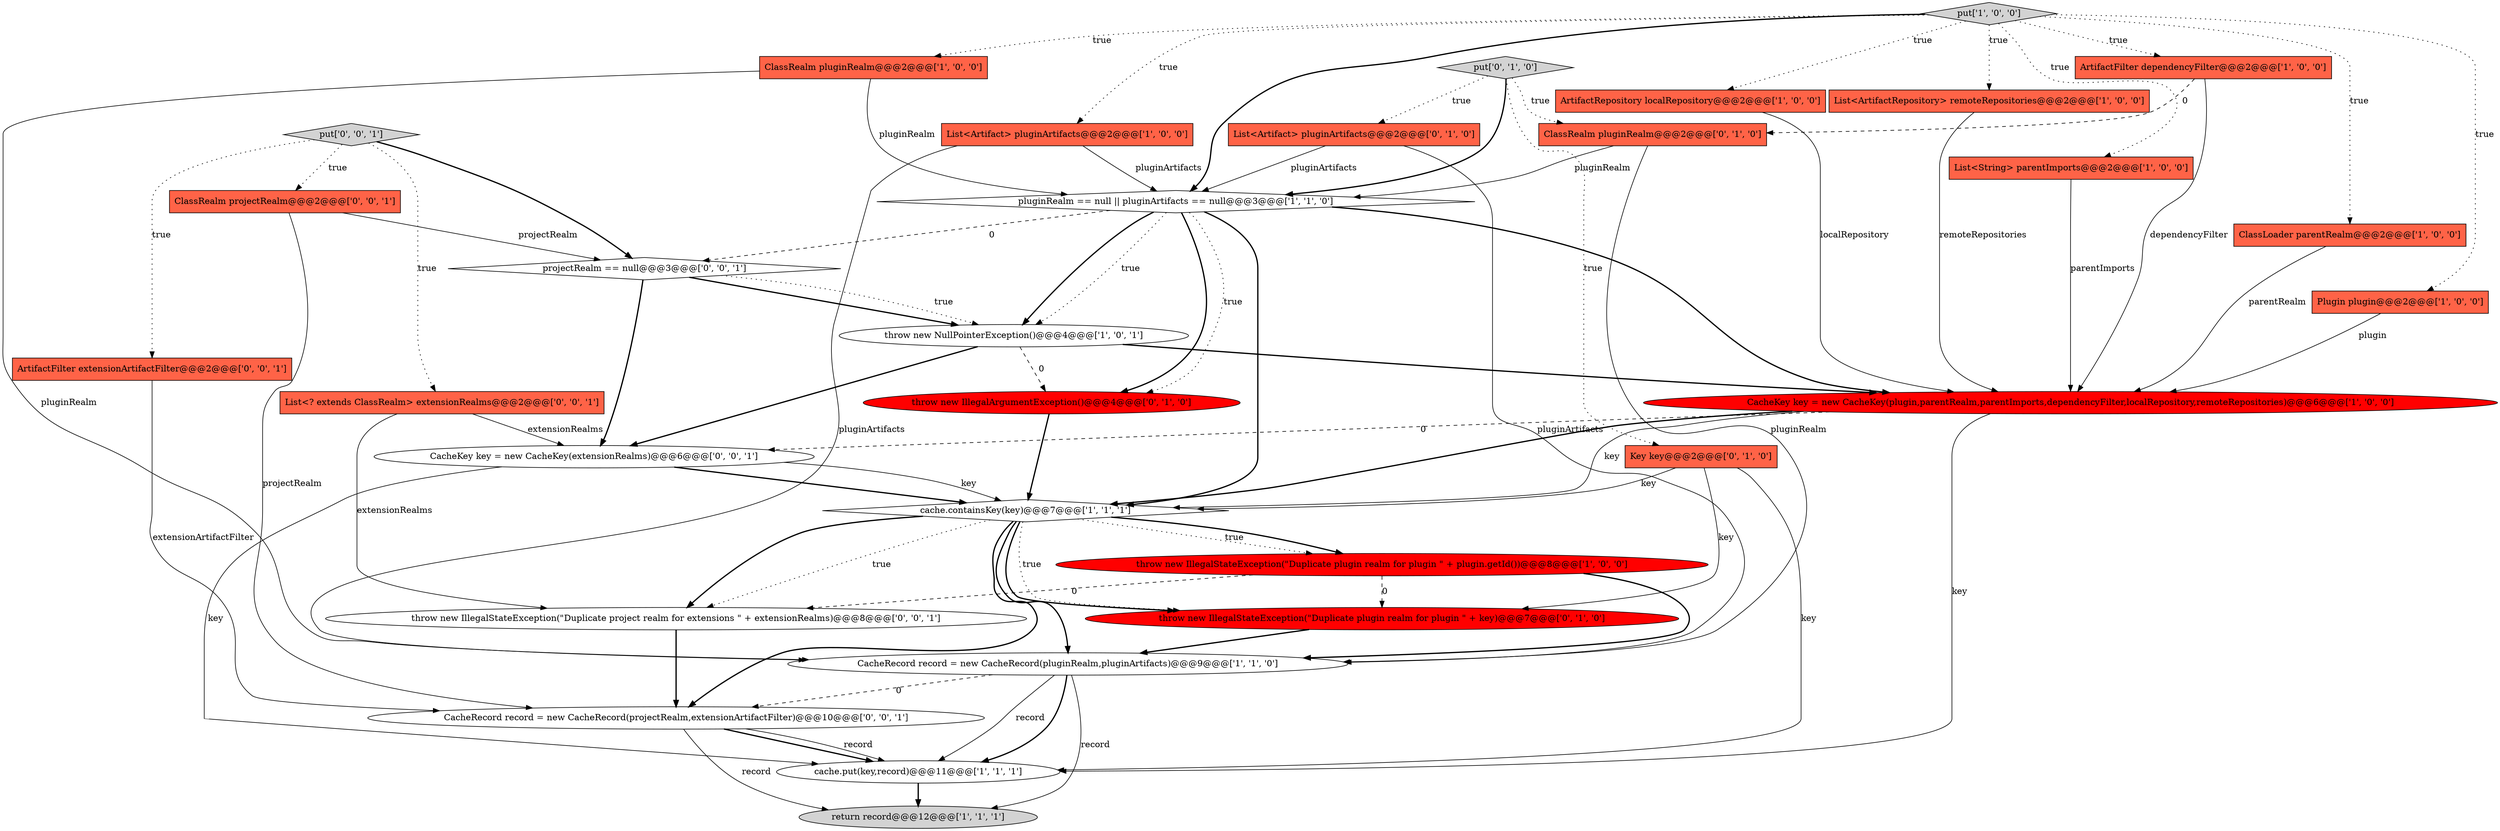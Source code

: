 digraph {
3 [style = filled, label = "ClassRealm pluginRealm@@@2@@@['1', '0', '0']", fillcolor = tomato, shape = box image = "AAA0AAABBB1BBB"];
11 [style = filled, label = "pluginRealm == null || pluginArtifacts == null@@@3@@@['1', '1', '0']", fillcolor = white, shape = diamond image = "AAA0AAABBB1BBB"];
30 [style = filled, label = "ClassRealm projectRealm@@@2@@@['0', '0', '1']", fillcolor = tomato, shape = box image = "AAA0AAABBB3BBB"];
22 [style = filled, label = "ClassRealm pluginRealm@@@2@@@['0', '1', '0']", fillcolor = tomato, shape = box image = "AAA1AAABBB2BBB"];
15 [style = filled, label = "ArtifactFilter dependencyFilter@@@2@@@['1', '0', '0']", fillcolor = tomato, shape = box image = "AAA1AAABBB1BBB"];
19 [style = filled, label = "Key key@@@2@@@['0', '1', '0']", fillcolor = tomato, shape = box image = "AAA0AAABBB2BBB"];
20 [style = filled, label = "List<Artifact> pluginArtifacts@@@2@@@['0', '1', '0']", fillcolor = tomato, shape = box image = "AAA0AAABBB2BBB"];
21 [style = filled, label = "throw new IllegalArgumentException()@@@4@@@['0', '1', '0']", fillcolor = red, shape = ellipse image = "AAA1AAABBB2BBB"];
28 [style = filled, label = "projectRealm == null@@@3@@@['0', '0', '1']", fillcolor = white, shape = diamond image = "AAA0AAABBB3BBB"];
1 [style = filled, label = "List<ArtifactRepository> remoteRepositories@@@2@@@['1', '0', '0']", fillcolor = tomato, shape = box image = "AAA0AAABBB1BBB"];
9 [style = filled, label = "throw new NullPointerException()@@@4@@@['1', '0', '1']", fillcolor = white, shape = ellipse image = "AAA0AAABBB1BBB"];
10 [style = filled, label = "List<String> parentImports@@@2@@@['1', '0', '0']", fillcolor = tomato, shape = box image = "AAA0AAABBB1BBB"];
18 [style = filled, label = "put['0', '1', '0']", fillcolor = lightgray, shape = diamond image = "AAA0AAABBB2BBB"];
7 [style = filled, label = "throw new IllegalStateException(\"Duplicate plugin realm for plugin \" + plugin.getId())@@@8@@@['1', '0', '0']", fillcolor = red, shape = ellipse image = "AAA1AAABBB1BBB"];
4 [style = filled, label = "cache.containsKey(key)@@@7@@@['1', '1', '1']", fillcolor = white, shape = diamond image = "AAA0AAABBB1BBB"];
2 [style = filled, label = "CacheKey key = new CacheKey(plugin,parentRealm,parentImports,dependencyFilter,localRepository,remoteRepositories)@@@6@@@['1', '0', '0']", fillcolor = red, shape = ellipse image = "AAA1AAABBB1BBB"];
12 [style = filled, label = "cache.put(key,record)@@@11@@@['1', '1', '1']", fillcolor = white, shape = ellipse image = "AAA0AAABBB1BBB"];
14 [style = filled, label = "ClassLoader parentRealm@@@2@@@['1', '0', '0']", fillcolor = tomato, shape = box image = "AAA0AAABBB1BBB"];
23 [style = filled, label = "ArtifactFilter extensionArtifactFilter@@@2@@@['0', '0', '1']", fillcolor = tomato, shape = box image = "AAA0AAABBB3BBB"];
17 [style = filled, label = "throw new IllegalStateException(\"Duplicate plugin realm for plugin \" + key)@@@7@@@['0', '1', '0']", fillcolor = red, shape = ellipse image = "AAA1AAABBB2BBB"];
26 [style = filled, label = "throw new IllegalStateException(\"Duplicate project realm for extensions \" + extensionRealms)@@@8@@@['0', '0', '1']", fillcolor = white, shape = ellipse image = "AAA0AAABBB3BBB"];
5 [style = filled, label = "return record@@@12@@@['1', '1', '1']", fillcolor = lightgray, shape = ellipse image = "AAA0AAABBB1BBB"];
29 [style = filled, label = "List<? extends ClassRealm> extensionRealms@@@2@@@['0', '0', '1']", fillcolor = tomato, shape = box image = "AAA0AAABBB3BBB"];
24 [style = filled, label = "CacheRecord record = new CacheRecord(projectRealm,extensionArtifactFilter)@@@10@@@['0', '0', '1']", fillcolor = white, shape = ellipse image = "AAA0AAABBB3BBB"];
27 [style = filled, label = "put['0', '0', '1']", fillcolor = lightgray, shape = diamond image = "AAA0AAABBB3BBB"];
8 [style = filled, label = "List<Artifact> pluginArtifacts@@@2@@@['1', '0', '0']", fillcolor = tomato, shape = box image = "AAA0AAABBB1BBB"];
13 [style = filled, label = "Plugin plugin@@@2@@@['1', '0', '0']", fillcolor = tomato, shape = box image = "AAA0AAABBB1BBB"];
16 [style = filled, label = "CacheRecord record = new CacheRecord(pluginRealm,pluginArtifacts)@@@9@@@['1', '1', '0']", fillcolor = white, shape = ellipse image = "AAA0AAABBB1BBB"];
6 [style = filled, label = "ArtifactRepository localRepository@@@2@@@['1', '0', '0']", fillcolor = tomato, shape = box image = "AAA0AAABBB1BBB"];
25 [style = filled, label = "CacheKey key = new CacheKey(extensionRealms)@@@6@@@['0', '0', '1']", fillcolor = white, shape = ellipse image = "AAA0AAABBB3BBB"];
0 [style = filled, label = "put['1', '0', '0']", fillcolor = lightgray, shape = diamond image = "AAA0AAABBB1BBB"];
19->17 [style = solid, label="key"];
4->16 [style = bold, label=""];
17->16 [style = bold, label=""];
24->12 [style = bold, label=""];
4->24 [style = bold, label=""];
24->5 [style = solid, label="record"];
0->13 [style = dotted, label="true"];
12->5 [style = bold, label=""];
4->17 [style = bold, label=""];
0->10 [style = dotted, label="true"];
9->2 [style = bold, label=""];
3->11 [style = solid, label="pluginRealm"];
16->12 [style = solid, label="record"];
7->17 [style = dashed, label="0"];
0->15 [style = dotted, label="true"];
2->12 [style = solid, label="key"];
16->24 [style = dashed, label="0"];
27->28 [style = bold, label=""];
1->2 [style = solid, label="remoteRepositories"];
30->28 [style = solid, label="projectRealm"];
11->21 [style = bold, label=""];
11->4 [style = bold, label=""];
18->19 [style = dotted, label="true"];
8->16 [style = solid, label="pluginArtifacts"];
18->11 [style = bold, label=""];
2->4 [style = solid, label="key"];
4->7 [style = dotted, label="true"];
25->4 [style = solid, label="key"];
6->2 [style = solid, label="localRepository"];
16->5 [style = solid, label="record"];
20->11 [style = solid, label="pluginArtifacts"];
11->9 [style = dotted, label="true"];
27->23 [style = dotted, label="true"];
0->11 [style = bold, label=""];
28->9 [style = bold, label=""];
25->4 [style = bold, label=""];
18->20 [style = dotted, label="true"];
4->26 [style = bold, label=""];
30->24 [style = solid, label="projectRealm"];
13->2 [style = solid, label="plugin"];
20->16 [style = solid, label="pluginArtifacts"];
0->6 [style = dotted, label="true"];
11->9 [style = bold, label=""];
2->4 [style = bold, label=""];
23->24 [style = solid, label="extensionArtifactFilter"];
11->2 [style = bold, label=""];
4->7 [style = bold, label=""];
26->24 [style = bold, label=""];
8->11 [style = solid, label="pluginArtifacts"];
15->22 [style = dashed, label="0"];
0->8 [style = dotted, label="true"];
11->28 [style = dashed, label="0"];
25->12 [style = solid, label="key"];
27->30 [style = dotted, label="true"];
22->16 [style = solid, label="pluginRealm"];
27->29 [style = dotted, label="true"];
9->21 [style = dashed, label="0"];
14->2 [style = solid, label="parentRealm"];
9->25 [style = bold, label=""];
7->16 [style = bold, label=""];
28->9 [style = dotted, label="true"];
2->25 [style = dashed, label="0"];
3->16 [style = solid, label="pluginRealm"];
24->12 [style = solid, label="record"];
28->25 [style = bold, label=""];
19->4 [style = solid, label="key"];
0->14 [style = dotted, label="true"];
10->2 [style = solid, label="parentImports"];
0->3 [style = dotted, label="true"];
11->21 [style = dotted, label="true"];
22->11 [style = solid, label="pluginRealm"];
7->26 [style = dashed, label="0"];
4->17 [style = dotted, label="true"];
16->12 [style = bold, label=""];
19->12 [style = solid, label="key"];
29->26 [style = solid, label="extensionRealms"];
15->2 [style = solid, label="dependencyFilter"];
29->25 [style = solid, label="extensionRealms"];
4->26 [style = dotted, label="true"];
0->1 [style = dotted, label="true"];
21->4 [style = bold, label=""];
18->22 [style = dotted, label="true"];
}
